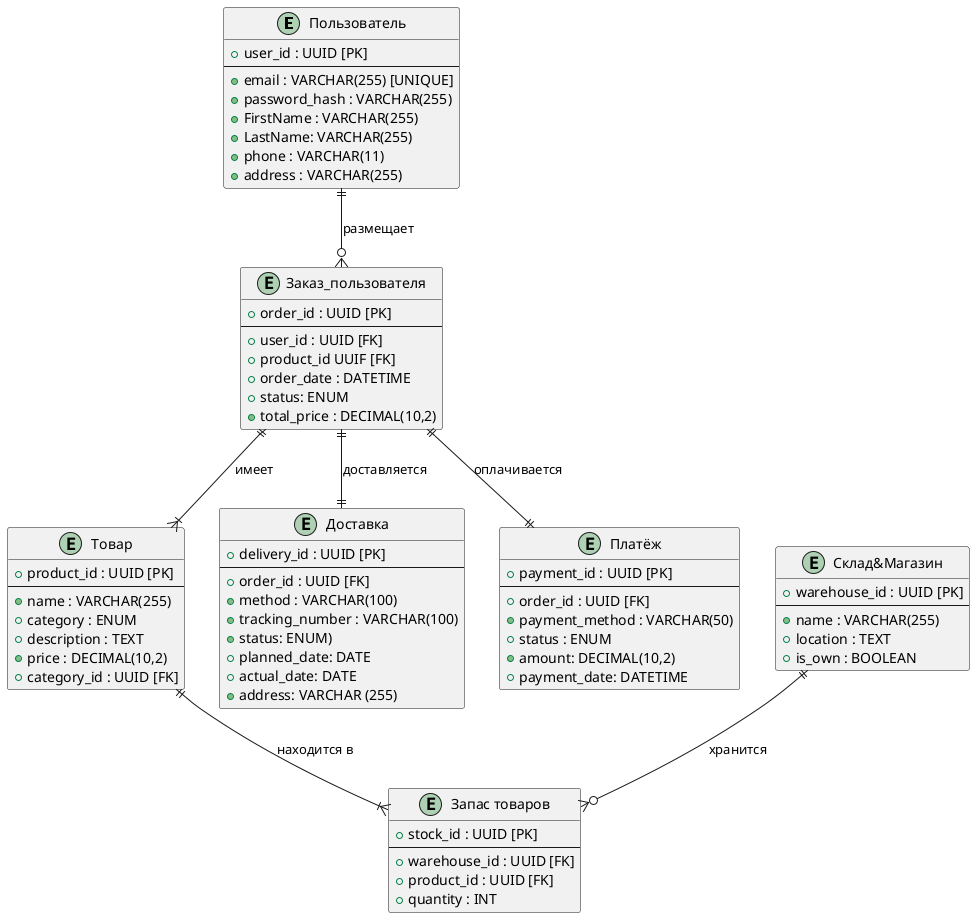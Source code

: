 @startuml

entity "Пользователь" as User {
    +user_id : UUID [PK]
    --
    +email : VARCHAR(255) [UNIQUE]
    +password_hash : VARCHAR(255)
    +FirstName : VARCHAR(255)
    +LastName: VARCHAR(255)
    +phone : VARCHAR(11)
    +address : VARCHAR(255)
}

entity "Товар" as Product {
    +product_id : UUID [PK]
    --
    +name : VARCHAR(255)
    +category : ENUM
    +description : TEXT
    +price : DECIMAL(10,2)
    +category_id : UUID [FK]
}


entity "Склад&Магазин" as Warehouse {
    +warehouse_id : UUID [PK]
    --
    +name : VARCHAR(255)
    +location : TEXT
    +is_own : BOOLEAN
}

entity "Запас товаров" as Stock {
    +stock_id : UUID [PK]
    --
    +warehouse_id : UUID [FK]
    +product_id : UUID [FK]
    +quantity : INT
}

entity "Заказ_пользователя" as Order {
    +order_id : UUID [PK]
    --
    +user_id : UUID [FK]
    +product_id UUIF [FK]
    +order_date : DATETIME
    +status: ENUM
    +total_price : DECIMAL(10,2)
}


entity "Доставка" as Delivery {
    +delivery_id : UUID [PK]
    --
    +order_id : UUID [FK]
    +method : VARCHAR(100)
    +tracking_number : VARCHAR(100)
    +status: ENUM)
    +planned_date: DATE
    +actual_date: DATE
    +address: VARCHAR (255)
}

entity "Платёж" as Payment {
    +payment_id : UUID [PK]
    --
    +order_id : UUID [FK]
    +payment_method : VARCHAR(50)
    +status : ENUM
    +amount: DECIMAL(10,2)
    +payment_date: DATETIME
}

User ||--o{ Order : "размещает"
Order ||--|| Payment : "оплачивается"
Order ||--|| Delivery : "доставляется"
Warehouse ||--o{ Stock : "хранится"
Product ||--|{ Stock : "находится в"
Order ||--|{ Product: "имеет"

@enduml
